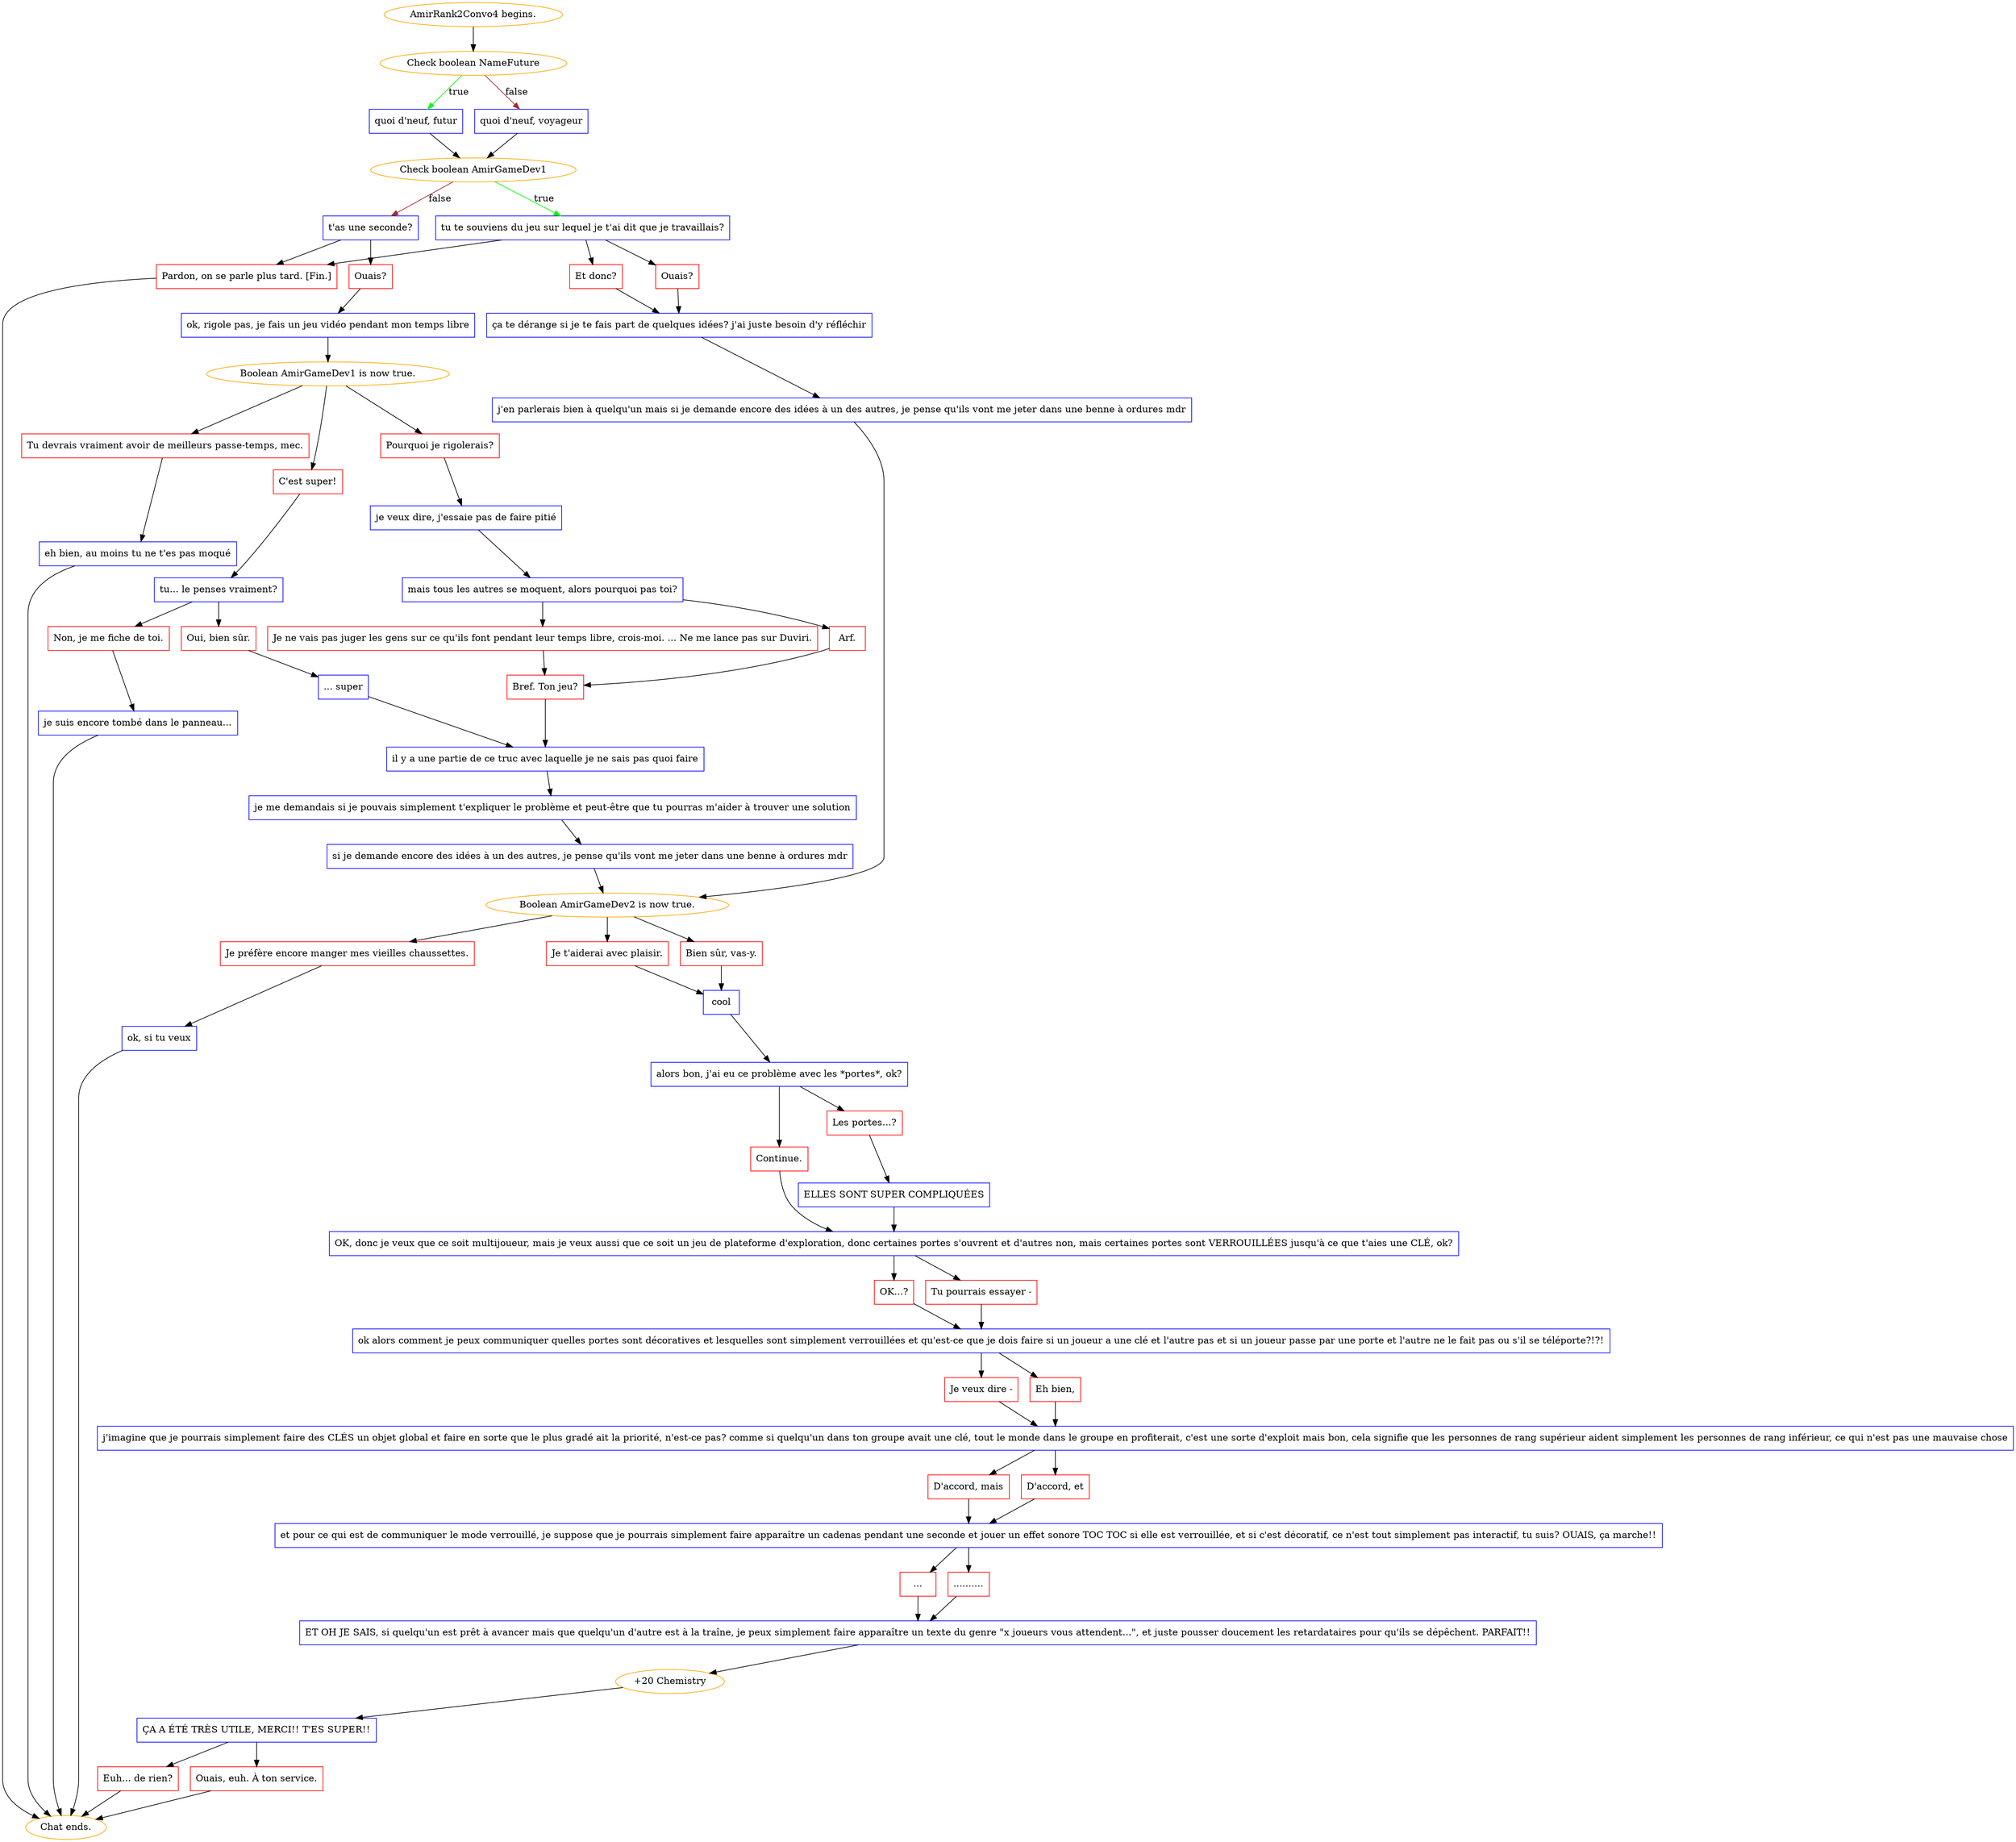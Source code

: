 digraph {
	"AmirRank2Convo4 begins." [color=orange];
		"AmirRank2Convo4 begins." -> j2869518003;
	j2869518003 [label="Check boolean NameFuture",color=orange];
		j2869518003 -> j1358734716 [label=true,color=green];
		j2869518003 -> j1113559207 [label=false,color=brown];
	j1358734716 [label="quoi d'neuf, futur",shape=box,color=blue];
		j1358734716 -> j2018510108;
	j1113559207 [label="quoi d'neuf, voyageur",shape=box,color=blue];
		j1113559207 -> j2018510108;
	j2018510108 [label="Check boolean AmirGameDev1",color=orange];
		j2018510108 -> j3011823220 [label=true,color=green];
		j2018510108 -> j2768842136 [label=false,color=brown];
	j3011823220 [label="tu te souviens du jeu sur lequel je t'ai dit que je travaillais?",shape=box,color=blue];
		j3011823220 -> j1656182991;
		j3011823220 -> j1472446654;
		j3011823220 -> j3571997582;
	j2768842136 [label="t'as une seconde?",shape=box,color=blue];
		j2768842136 -> j4169231356;
		j2768842136 -> j3571997582;
	j1656182991 [label="Ouais?",shape=box,color=red];
		j1656182991 -> j1292313622;
	j1472446654 [label="Et donc?",shape=box,color=red];
		j1472446654 -> j1292313622;
	j3571997582 [label="Pardon, on se parle plus tard. [Fin.]",shape=box,color=red];
		j3571997582 -> "Chat ends.";
	j4169231356 [label="Ouais?",shape=box,color=red];
		j4169231356 -> j2579068966;
	j1292313622 [label="ça te dérange si je te fais part de quelques idées? j'ai juste besoin d'y réfléchir",shape=box,color=blue];
		j1292313622 -> j333216750;
	"Chat ends." [color=orange];
	j2579068966 [label="ok, rigole pas, je fais un jeu vidéo pendant mon temps libre",shape=box,color=blue];
		j2579068966 -> j2989036929;
	j333216750 [label="j'en parlerais bien à quelqu'un mais si je demande encore des idées à un des autres, je pense qu'ils vont me jeter dans une benne à ordures mdr",shape=box,color=blue];
		j333216750 -> j3333534167;
	j2989036929 [label="Boolean AmirGameDev1 is now true.",color=orange];
		j2989036929 -> j1777871136;
		j2989036929 -> j1327179729;
		j2989036929 -> j2479260348;
	j3333534167 [label="Boolean AmirGameDev2 is now true.",color=orange];
		j3333534167 -> j1122585749;
		j3333534167 -> j2712650017;
		j3333534167 -> j3609254163;
	j1777871136 [label="C'est super!",shape=box,color=red];
		j1777871136 -> j2298697260;
	j1327179729 [label="Pourquoi je rigolerais?",shape=box,color=red];
		j1327179729 -> j254497767;
	j2479260348 [label="Tu devrais vraiment avoir de meilleurs passe-temps, mec.",shape=box,color=red];
		j2479260348 -> j2978097422;
	j1122585749 [label="Je t'aiderai avec plaisir.",shape=box,color=red];
		j1122585749 -> j2793513060;
	j2712650017 [label="Bien sûr, vas-y.",shape=box,color=red];
		j2712650017 -> j2793513060;
	j3609254163 [label="Je préfère encore manger mes vieilles chaussettes.",shape=box,color=red];
		j3609254163 -> j693778115;
	j2298697260 [label="tu... le penses vraiment?",shape=box,color=blue];
		j2298697260 -> j3269302249;
		j2298697260 -> j3111185273;
	j254497767 [label="je veux dire, j'essaie pas de faire pitié",shape=box,color=blue];
		j254497767 -> j3532768778;
	j2978097422 [label="eh bien, au moins tu ne t'es pas moqué",shape=box,color=blue];
		j2978097422 -> "Chat ends.";
	j2793513060 [label="cool",shape=box,color=blue];
		j2793513060 -> j3782851464;
	j693778115 [label="ok, si tu veux",shape=box,color=blue];
		j693778115 -> "Chat ends.";
	j3269302249 [label="Oui, bien sûr.",shape=box,color=red];
		j3269302249 -> j1944435207;
	j3111185273 [label="Non, je me fiche de toi.",shape=box,color=red];
		j3111185273 -> j3397458384;
	j3532768778 [label="mais tous les autres se moquent, alors pourquoi pas toi?",shape=box,color=blue];
		j3532768778 -> j2373627914;
		j3532768778 -> j951209653;
	j3782851464 [label="alors bon, j'ai eu ce problème avec les *portes*, ok?",shape=box,color=blue];
		j3782851464 -> j479588296;
		j3782851464 -> j1592324697;
	j1944435207 [label="... super",shape=box,color=blue];
		j1944435207 -> j3947137459;
	j3397458384 [label="je suis encore tombé dans le panneau...",shape=box,color=blue];
		j3397458384 -> "Chat ends.";
	j2373627914 [label="Je ne vais pas juger les gens sur ce qu'ils font pendant leur temps libre, crois-moi. ... Ne me lance pas sur Duviri.",shape=box,color=red];
		j2373627914 -> j2347368290;
	j951209653 [label="Arf.",shape=box,color=red];
		j951209653 -> j2347368290;
	j479588296 [label="Continue.",shape=box,color=red];
		j479588296 -> j1514326983;
	j1592324697 [label="Les portes...?",shape=box,color=red];
		j1592324697 -> j477598676;
	j3947137459 [label="il y a une partie de ce truc avec laquelle je ne sais pas quoi faire",shape=box,color=blue];
		j3947137459 -> j4115206322;
	j2347368290 [label="Bref. Ton jeu?",shape=box,color=red];
		j2347368290 -> j3947137459;
	j1514326983 [label="OK, donc je veux que ce soit multijoueur, mais je veux aussi que ce soit un jeu de plateforme d'exploration, donc certaines portes s'ouvrent et d'autres non, mais certaines portes sont VERROUILLÉES jusqu'à ce que t'aies une CLÉ, ok?",shape=box,color=blue];
		j1514326983 -> j3452526196;
		j1514326983 -> j1197018389;
	j477598676 [label="ELLES SONT SUPER COMPLIQUÉES",shape=box,color=blue];
		j477598676 -> j1514326983;
	j4115206322 [label="je me demandais si je pouvais simplement t'expliquer le problème et peut-être que tu pourras m'aider à trouver une solution",shape=box,color=blue];
		j4115206322 -> j637856149;
	j3452526196 [label="OK...?",shape=box,color=red];
		j3452526196 -> j1962336495;
	j1197018389 [label="Tu pourrais essayer -",shape=box,color=red];
		j1197018389 -> j1962336495;
	j637856149 [label="si je demande encore des idées à un des autres, je pense qu'ils vont me jeter dans une benne à ordures mdr",shape=box,color=blue];
		j637856149 -> j3333534167;
	j1962336495 [label="ok alors comment je peux communiquer quelles portes sont décoratives et lesquelles sont simplement verrouillées et qu'est-ce que je dois faire si un joueur a une clé et l'autre pas et si un joueur passe par une porte et l'autre ne le fait pas ou s'il se téléporte?!?!",shape=box,color=blue];
		j1962336495 -> j4227341418;
		j1962336495 -> j576349121;
	j4227341418 [label="Je veux dire -",shape=box,color=red];
		j4227341418 -> j1053466293;
	j576349121 [label="Eh bien,",shape=box,color=red];
		j576349121 -> j1053466293;
	j1053466293 [label="j'imagine que je pourrais simplement faire des CLÉS un objet global et faire en sorte que le plus gradé ait la priorité, n'est-ce pas? comme si quelqu'un dans ton groupe avait une clé, tout le monde dans le groupe en profiterait, c'est une sorte d'exploit mais bon, cela signifie que les personnes de rang supérieur aident simplement les personnes de rang inférieur, ce qui n'est pas une mauvaise chose",shape=box,color=blue];
		j1053466293 -> j1244114856;
		j1053466293 -> j4033889679;
	j1244114856 [label="D'accord, mais",shape=box,color=red];
		j1244114856 -> j2507875392;
	j4033889679 [label="D'accord, et",shape=box,color=red];
		j4033889679 -> j2507875392;
	j2507875392 [label="et pour ce qui est de communiquer le mode verrouillé, je suppose que je pourrais simplement faire apparaître un cadenas pendant une seconde et jouer un effet sonore TOC TOC si elle est verrouillée, et si c'est décoratif, ce n'est tout simplement pas interactif, tu suis? OUAIS, ça marche!!",shape=box,color=blue];
		j2507875392 -> j36573069;
		j2507875392 -> j3607622153;
	j36573069 [label="...",shape=box,color=red];
		j36573069 -> j1165560698;
	j3607622153 [label="..........",shape=box,color=red];
		j3607622153 -> j1165560698;
	j1165560698 [label="ET OH JE SAIS, si quelqu'un est prêt à avancer mais que quelqu'un d'autre est à la traîne, je peux simplement faire apparaître un texte du genre \"x joueurs vous attendent...\", et juste pousser doucement les retardataires pour qu'ils se dépêchent. PARFAIT!!",shape=box,color=blue];
		j1165560698 -> j3906255078;
	j3906255078 [label="+20 Chemistry",color=orange];
		j3906255078 -> j3385762815;
	j3385762815 [label="ÇA A ÉTÉ TRÈS UTILE, MERCI!! T'ES SUPER!!",shape=box,color=blue];
		j3385762815 -> j2190971586;
		j3385762815 -> j2743878668;
	j2190971586 [label="Euh... de rien?",shape=box,color=red];
		j2190971586 -> "Chat ends.";
	j2743878668 [label="Ouais, euh. À ton service.",shape=box,color=red];
		j2743878668 -> "Chat ends.";
}